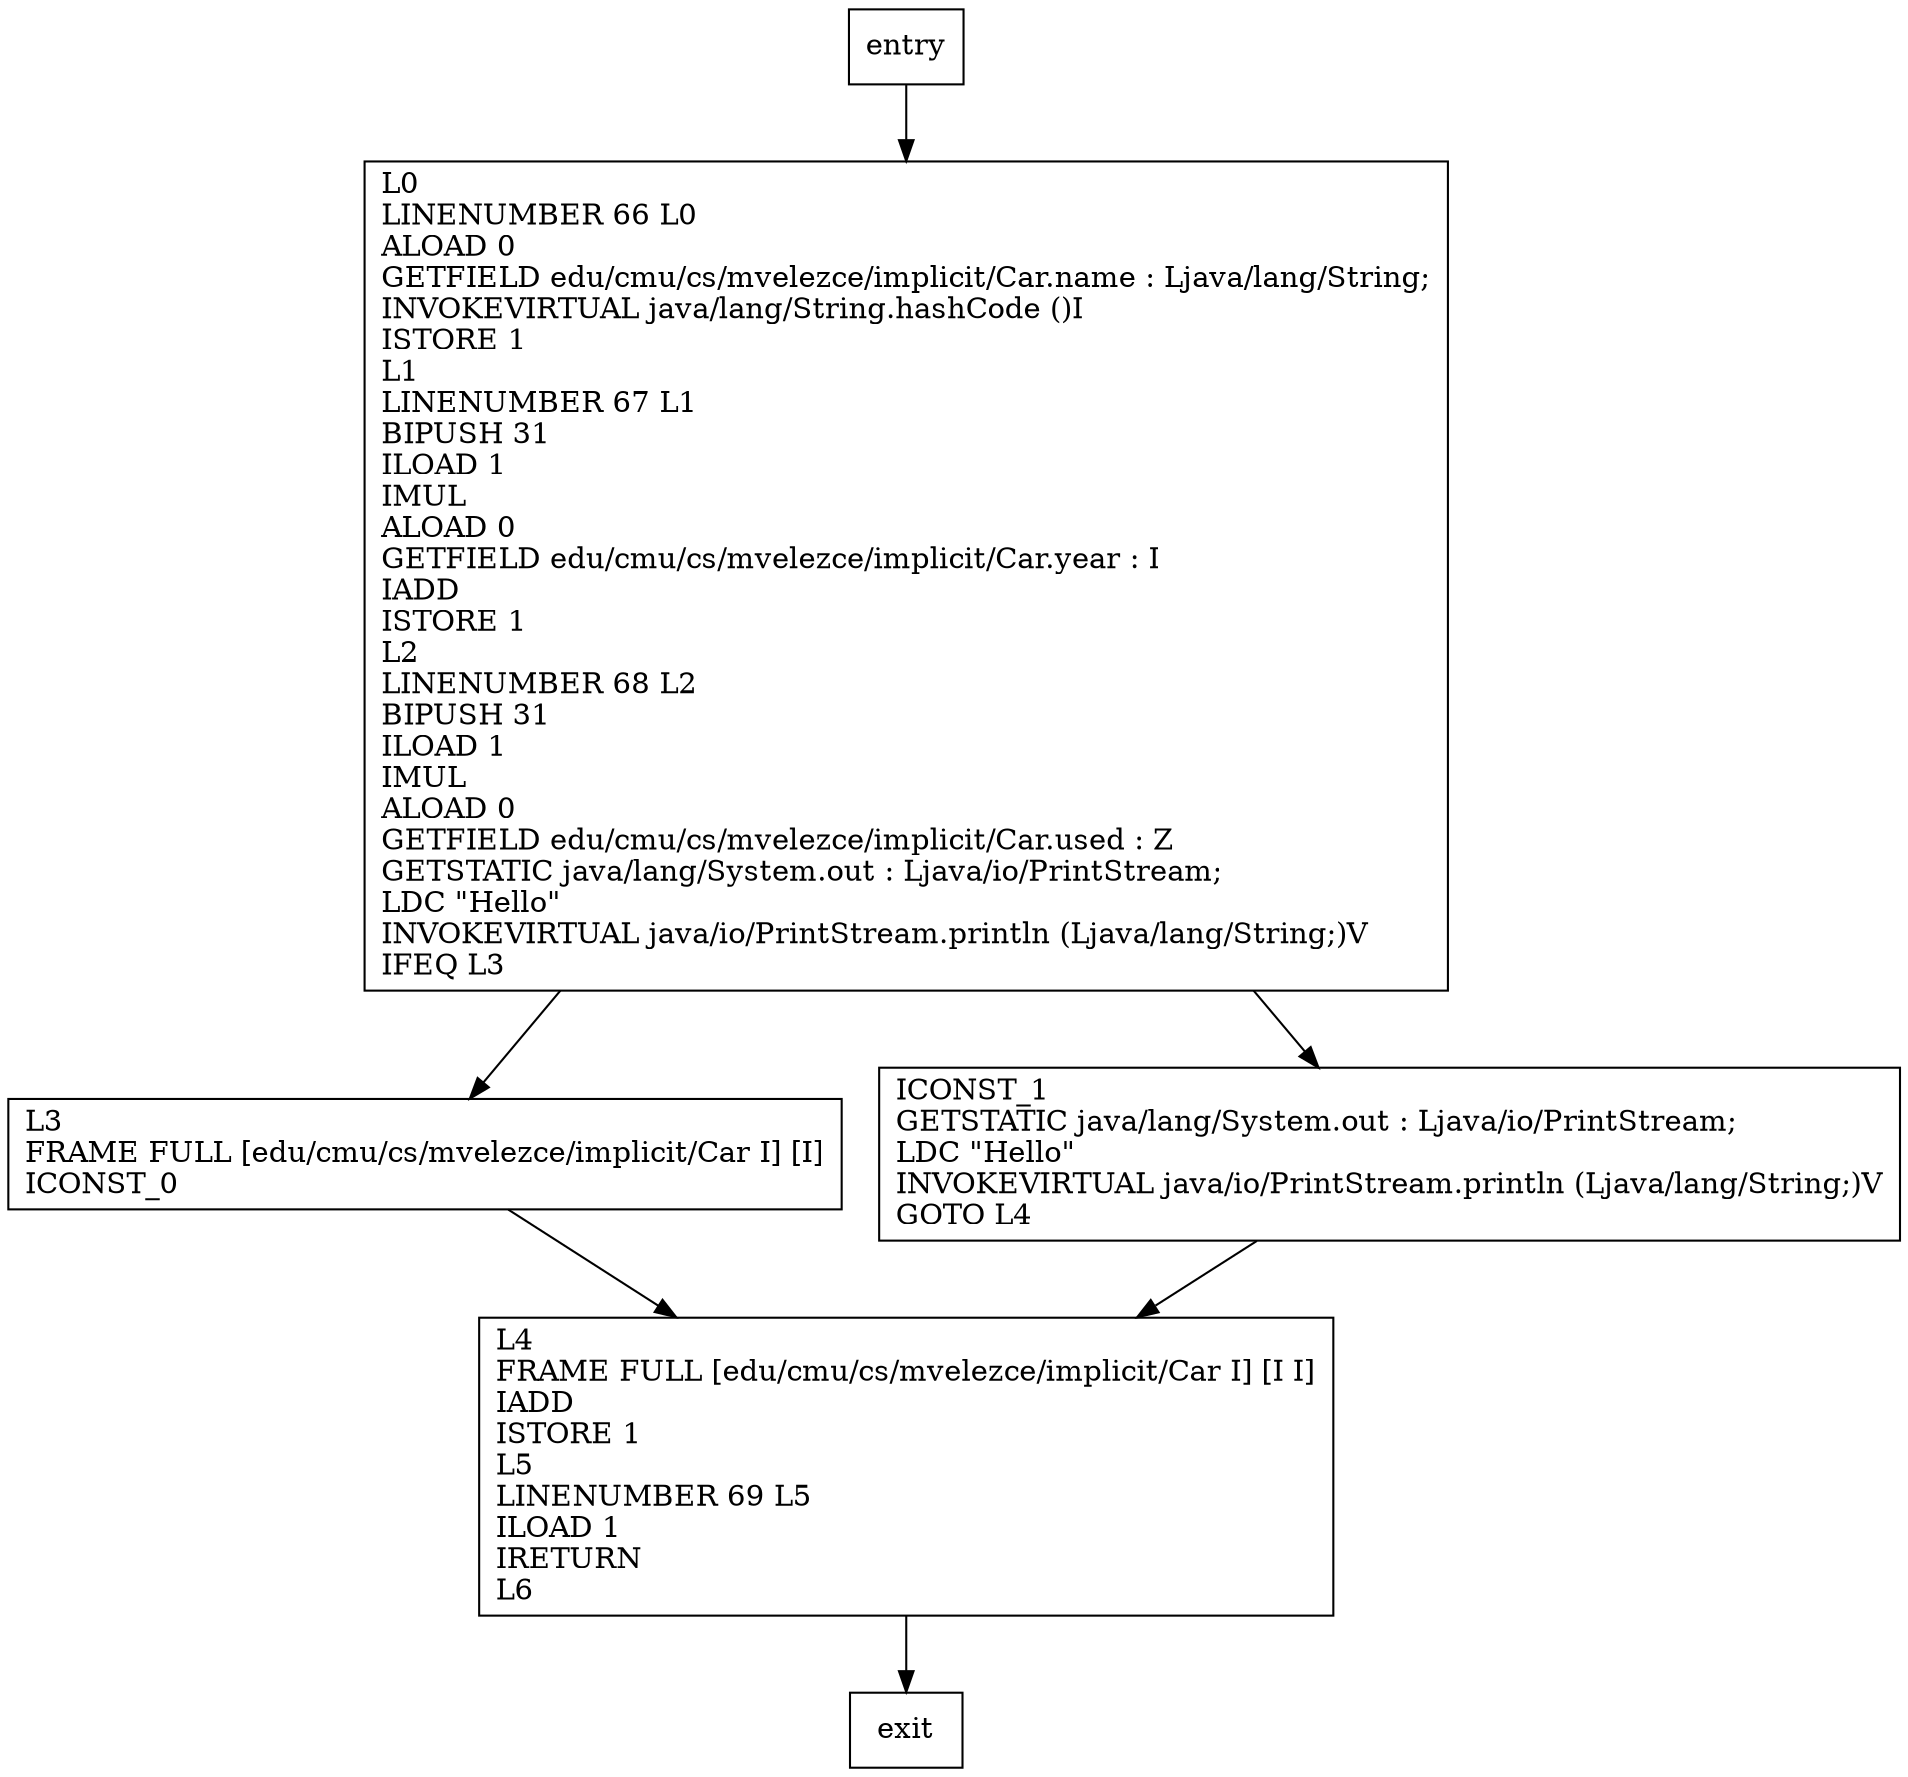 digraph hashCode {
node [shape=record];
1082309267 [label="L3\lFRAME FULL [edu/cmu/cs/mvelezce/implicit/Car I] [I]\lICONST_0\l"];
1984513847 [label="L0\lLINENUMBER 66 L0\lALOAD 0\lGETFIELD edu/cmu/cs/mvelezce/implicit/Car.name : Ljava/lang/String;\lINVOKEVIRTUAL java/lang/String.hashCode ()I\lISTORE 1\lL1\lLINENUMBER 67 L1\lBIPUSH 31\lILOAD 1\lIMUL\lALOAD 0\lGETFIELD edu/cmu/cs/mvelezce/implicit/Car.year : I\lIADD\lISTORE 1\lL2\lLINENUMBER 68 L2\lBIPUSH 31\lILOAD 1\lIMUL\lALOAD 0\lGETFIELD edu/cmu/cs/mvelezce/implicit/Car.used : Z\lGETSTATIC java/lang/System.out : Ljava/io/PrintStream;\lLDC \"Hello\"\lINVOKEVIRTUAL java/io/PrintStream.println (Ljava/lang/String;)V\lIFEQ L3\l"];
402405659 [label="L4\lFRAME FULL [edu/cmu/cs/mvelezce/implicit/Car I] [I I]\lIADD\lISTORE 1\lL5\lLINENUMBER 69 L5\lILOAD 1\lIRETURN\lL6\l"];
1241529534 [label="ICONST_1\lGETSTATIC java/lang/System.out : Ljava/io/PrintStream;\lLDC \"Hello\"\lINVOKEVIRTUAL java/io/PrintStream.println (Ljava/lang/String;)V\lGOTO L4\l"];
entry;
exit;
entry -> 1984513847;
1082309267 -> 402405659;
1984513847 -> 1082309267;
1984513847 -> 1241529534;
402405659 -> exit;
1241529534 -> 402405659;
}
